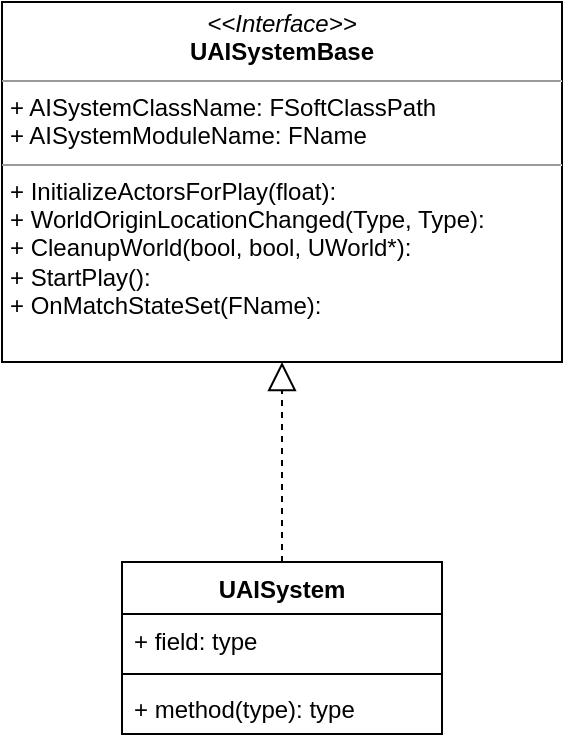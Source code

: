 <mxfile version="20.8.16" type="device"><diagram id="C5RBs43oDa-KdzZeNtuy" name="Page-1"><mxGraphModel dx="1036" dy="614" grid="1" gridSize="10" guides="1" tooltips="1" connect="1" arrows="1" fold="1" page="1" pageScale="1" pageWidth="827" pageHeight="1169" math="0" shadow="0"><root><mxCell id="WIyWlLk6GJQsqaUBKTNV-0"/><mxCell id="WIyWlLk6GJQsqaUBKTNV-1" parent="WIyWlLk6GJQsqaUBKTNV-0"/><mxCell id="O7YJIovboXYMzGs5MqBT-0" value="UAISystem" style="swimlane;fontStyle=1;align=center;verticalAlign=top;childLayout=stackLayout;horizontal=1;startSize=26;horizontalStack=0;resizeParent=1;resizeParentMax=0;resizeLast=0;collapsible=1;marginBottom=0;" parent="WIyWlLk6GJQsqaUBKTNV-1" vertex="1"><mxGeometry x="340" y="330" width="160" height="86" as="geometry"/></mxCell><mxCell id="O7YJIovboXYMzGs5MqBT-1" value="+ field: type" style="text;strokeColor=none;fillColor=none;align=left;verticalAlign=top;spacingLeft=4;spacingRight=4;overflow=hidden;rotatable=0;points=[[0,0.5],[1,0.5]];portConstraint=eastwest;" parent="O7YJIovboXYMzGs5MqBT-0" vertex="1"><mxGeometry y="26" width="160" height="26" as="geometry"/></mxCell><mxCell id="O7YJIovboXYMzGs5MqBT-2" value="" style="line;strokeWidth=1;fillColor=none;align=left;verticalAlign=middle;spacingTop=-1;spacingLeft=3;spacingRight=3;rotatable=0;labelPosition=right;points=[];portConstraint=eastwest;strokeColor=inherit;" parent="O7YJIovboXYMzGs5MqBT-0" vertex="1"><mxGeometry y="52" width="160" height="8" as="geometry"/></mxCell><mxCell id="O7YJIovboXYMzGs5MqBT-3" value="+ method(type): type" style="text;strokeColor=none;fillColor=none;align=left;verticalAlign=top;spacingLeft=4;spacingRight=4;overflow=hidden;rotatable=0;points=[[0,0.5],[1,0.5]];portConstraint=eastwest;" parent="O7YJIovboXYMzGs5MqBT-0" vertex="1"><mxGeometry y="60" width="160" height="26" as="geometry"/></mxCell><mxCell id="O7YJIovboXYMzGs5MqBT-5" value="&lt;p style=&quot;margin:0px;margin-top:4px;text-align:center;&quot;&gt;&lt;i&gt;&amp;lt;&amp;lt;Interface&amp;gt;&amp;gt;&lt;/i&gt;&lt;br&gt;&lt;b&gt;UAISystemBase&lt;/b&gt;&lt;br&gt;&lt;/p&gt;&lt;hr size=&quot;1&quot;&gt;&lt;p style=&quot;margin:0px;margin-left:4px;&quot;&gt;+ AISystemClassName: FSoftClassPath&lt;br&gt;+ AISystemModuleName: FName&lt;/p&gt;&lt;hr size=&quot;1&quot;&gt;&lt;p style=&quot;margin:0px;margin-left:4px;&quot;&gt;+ InitializeActorsForPlay(float):&amp;nbsp;&lt;br&gt;+ WorldOriginLocationChanged(Type, Type):&lt;/p&gt;&lt;p style=&quot;margin:0px;margin-left:4px;&quot;&gt;+&amp;nbsp;CleanupWorld(bool, bool, UWorld*):&lt;/p&gt;&lt;p style=&quot;margin:0px;margin-left:4px;&quot;&gt;+ StartPlay():&lt;/p&gt;&lt;p style=&quot;margin:0px;margin-left:4px;&quot;&gt;+&amp;nbsp;OnMatchStateSet(FName):&lt;/p&gt;" style="verticalAlign=top;align=left;overflow=fill;fontSize=12;fontFamily=Helvetica;html=1;" parent="WIyWlLk6GJQsqaUBKTNV-1" vertex="1"><mxGeometry x="280" y="50" width="280" height="180" as="geometry"/></mxCell><mxCell id="WyIoBnXRUp7ovr1EI7hF-0" value="" style="endArrow=block;dashed=1;endFill=0;endSize=12;html=1;rounded=0;labelBackgroundColor=default;strokeColor=default;fontFamily=Helvetica;fontSize=11;fontColor=default;shape=connector;entryX=0.5;entryY=1;entryDx=0;entryDy=0;exitX=0.5;exitY=0;exitDx=0;exitDy=0;" edge="1" parent="WIyWlLk6GJQsqaUBKTNV-1" source="O7YJIovboXYMzGs5MqBT-0" target="O7YJIovboXYMzGs5MqBT-5"><mxGeometry width="160" relative="1" as="geometry"><mxPoint x="120" y="320" as="sourcePoint"/><mxPoint x="280" y="320" as="targetPoint"/></mxGeometry></mxCell></root></mxGraphModel></diagram></mxfile>